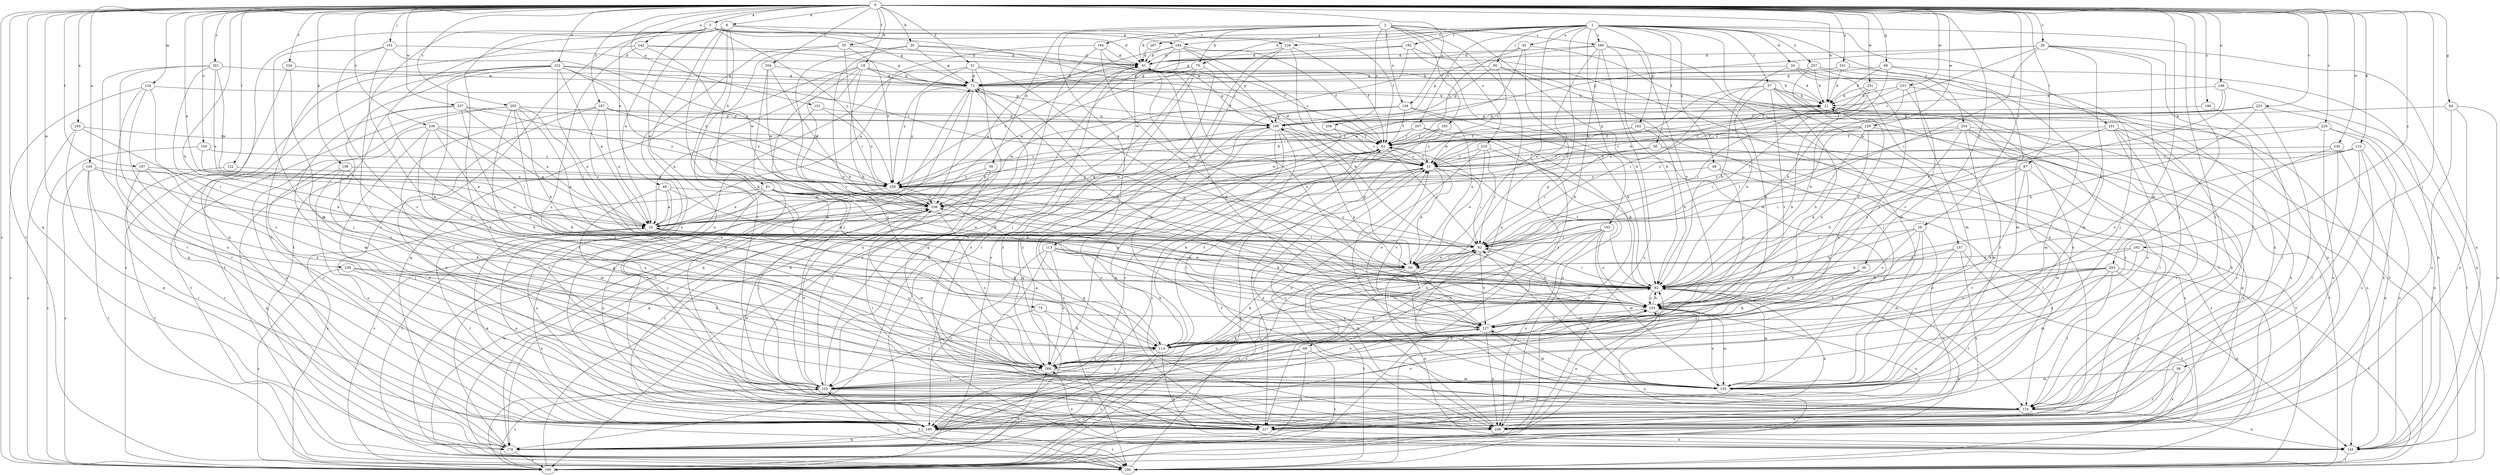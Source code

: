 strict digraph  {
0;
1;
2;
3;
8;
10;
18;
20;
21;
26;
28;
30;
31;
34;
39;
41;
42;
48;
49;
50;
51;
55;
56;
57;
61;
64;
68;
69;
72;
75;
79;
81;
82;
87;
90;
92;
94;
101;
103;
109;
110;
113;
114;
122;
124;
134;
135;
142;
143;
144;
145;
149;
150;
151;
155;
157;
162;
163;
164;
165;
176;
182;
183;
184;
185;
186;
187;
195;
197;
201;
204;
205;
206;
207;
208;
210;
217;
220;
222;
223;
224;
226;
227;
229;
230;
231;
233;
236;
237;
238;
239;
241;
245;
248;
251;
254;
257;
258;
262;
263;
267;
268;
269;
0 -> 3  [label=a];
0 -> 8  [label=a];
0 -> 10  [label=a];
0 -> 18  [label=b];
0 -> 20  [label=b];
0 -> 21  [label=b];
0 -> 26  [label=c];
0 -> 28  [label=c];
0 -> 30  [label=c];
0 -> 51  [label=f];
0 -> 55  [label=f];
0 -> 64  [label=g];
0 -> 68  [label=g];
0 -> 75  [label=h];
0 -> 87  [label=i];
0 -> 94  [label=j];
0 -> 101  [label=j];
0 -> 109  [label=k];
0 -> 110  [label=k];
0 -> 122  [label=l];
0 -> 134  [label=m];
0 -> 135  [label=m];
0 -> 142  [label=n];
0 -> 143  [label=n];
0 -> 144  [label=n];
0 -> 149  [label=o];
0 -> 150  [label=o];
0 -> 151  [label=o];
0 -> 176  [label=q];
0 -> 186  [label=s];
0 -> 187  [label=s];
0 -> 195  [label=s];
0 -> 197  [label=t];
0 -> 201  [label=t];
0 -> 204  [label=t];
0 -> 205  [label=t];
0 -> 206  [label=t];
0 -> 220  [label=v];
0 -> 222  [label=v];
0 -> 223  [label=v];
0 -> 224  [label=v];
0 -> 229  [label=w];
0 -> 230  [label=w];
0 -> 231  [label=w];
0 -> 233  [label=w];
0 -> 236  [label=w];
0 -> 237  [label=w];
0 -> 239  [label=x];
0 -> 241  [label=x];
0 -> 245  [label=x];
0 -> 262  [label=z];
0 -> 263  [label=z];
1 -> 34  [label=d];
1 -> 42  [label=e];
1 -> 48  [label=e];
1 -> 56  [label=f];
1 -> 57  [label=f];
1 -> 69  [label=g];
1 -> 79  [label=h];
1 -> 90  [label=i];
1 -> 124  [label=l];
1 -> 157  [label=p];
1 -> 162  [label=p];
1 -> 163  [label=p];
1 -> 164  [label=p];
1 -> 182  [label=r];
1 -> 195  [label=s];
1 -> 207  [label=u];
1 -> 226  [label=v];
1 -> 251  [label=y];
1 -> 254  [label=y];
1 -> 257  [label=y];
1 -> 267  [label=z];
1 -> 268  [label=z];
2 -> 39  [label=d];
2 -> 41  [label=d];
2 -> 79  [label=h];
2 -> 113  [label=k];
2 -> 135  [label=m];
2 -> 144  [label=n];
2 -> 183  [label=r];
2 -> 184  [label=r];
2 -> 208  [label=u];
2 -> 210  [label=u];
2 -> 217  [label=u];
2 -> 268  [label=z];
3 -> 41  [label=d];
3 -> 49  [label=e];
3 -> 61  [label=f];
3 -> 72  [label=g];
3 -> 103  [label=j];
3 -> 164  [label=p];
3 -> 176  [label=q];
3 -> 217  [label=u];
3 -> 248  [label=x];
3 -> 258  [label=y];
8 -> 10  [label=a];
8 -> 31  [label=c];
8 -> 81  [label=h];
8 -> 114  [label=k];
8 -> 124  [label=l];
8 -> 185  [label=r];
8 -> 206  [label=t];
8 -> 217  [label=u];
8 -> 226  [label=v];
10 -> 92  [label=i];
10 -> 165  [label=p];
10 -> 185  [label=r];
10 -> 269  [label=z];
18 -> 21  [label=b];
18 -> 72  [label=g];
18 -> 82  [label=h];
18 -> 103  [label=j];
18 -> 165  [label=p];
18 -> 176  [label=q];
18 -> 217  [label=u];
18 -> 238  [label=w];
20 -> 41  [label=d];
20 -> 61  [label=f];
20 -> 72  [label=g];
20 -> 155  [label=o];
20 -> 227  [label=v];
21 -> 41  [label=d];
21 -> 92  [label=i];
21 -> 135  [label=m];
21 -> 165  [label=p];
26 -> 31  [label=c];
26 -> 41  [label=d];
26 -> 92  [label=i];
26 -> 103  [label=j];
26 -> 124  [label=l];
26 -> 145  [label=n];
26 -> 155  [label=o];
26 -> 165  [label=p];
28 -> 82  [label=h];
28 -> 92  [label=i];
28 -> 135  [label=m];
28 -> 155  [label=o];
28 -> 227  [label=v];
28 -> 269  [label=z];
30 -> 82  [label=h];
30 -> 114  [label=k];
30 -> 155  [label=o];
30 -> 269  [label=z];
31 -> 21  [label=b];
31 -> 41  [label=d];
31 -> 50  [label=e];
31 -> 61  [label=f];
31 -> 92  [label=i];
31 -> 185  [label=r];
31 -> 227  [label=v];
31 -> 248  [label=x];
31 -> 258  [label=y];
34 -> 72  [label=g];
34 -> 82  [label=h];
34 -> 135  [label=m];
34 -> 185  [label=r];
34 -> 217  [label=u];
39 -> 103  [label=j];
39 -> 176  [label=q];
39 -> 258  [label=y];
41 -> 72  [label=g];
41 -> 155  [label=o];
41 -> 165  [label=p];
41 -> 258  [label=y];
42 -> 10  [label=a];
42 -> 41  [label=d];
42 -> 50  [label=e];
42 -> 61  [label=f];
42 -> 114  [label=k];
48 -> 124  [label=l];
48 -> 155  [label=o];
48 -> 258  [label=y];
49 -> 10  [label=a];
49 -> 50  [label=e];
49 -> 103  [label=j];
49 -> 217  [label=u];
49 -> 238  [label=w];
50 -> 82  [label=h];
50 -> 92  [label=i];
50 -> 114  [label=k];
50 -> 124  [label=l];
50 -> 145  [label=n];
50 -> 165  [label=p];
50 -> 206  [label=t];
50 -> 227  [label=v];
51 -> 61  [label=f];
51 -> 72  [label=g];
51 -> 82  [label=h];
51 -> 206  [label=t];
51 -> 217  [label=u];
51 -> 258  [label=y];
55 -> 41  [label=d];
55 -> 92  [label=i];
55 -> 185  [label=r];
55 -> 217  [label=u];
55 -> 258  [label=y];
56 -> 31  [label=c];
56 -> 92  [label=i];
56 -> 195  [label=s];
56 -> 206  [label=t];
56 -> 258  [label=y];
57 -> 21  [label=b];
57 -> 82  [label=h];
57 -> 92  [label=i];
57 -> 114  [label=k];
57 -> 206  [label=t];
57 -> 217  [label=u];
57 -> 227  [label=v];
57 -> 238  [label=w];
61 -> 31  [label=c];
61 -> 92  [label=i];
61 -> 114  [label=k];
61 -> 176  [label=q];
61 -> 238  [label=w];
64 -> 145  [label=n];
64 -> 165  [label=p];
64 -> 217  [label=u];
64 -> 248  [label=x];
68 -> 21  [label=b];
68 -> 72  [label=g];
68 -> 82  [label=h];
68 -> 103  [label=j];
68 -> 145  [label=n];
69 -> 103  [label=j];
69 -> 176  [label=q];
69 -> 195  [label=s];
69 -> 269  [label=z];
72 -> 21  [label=b];
72 -> 155  [label=o];
72 -> 176  [label=q];
72 -> 206  [label=t];
72 -> 258  [label=y];
75 -> 103  [label=j];
75 -> 114  [label=k];
75 -> 227  [label=v];
79 -> 72  [label=g];
79 -> 103  [label=j];
79 -> 176  [label=q];
79 -> 185  [label=r];
79 -> 238  [label=w];
81 -> 10  [label=a];
81 -> 50  [label=e];
81 -> 82  [label=h];
81 -> 92  [label=i];
81 -> 103  [label=j];
81 -> 155  [label=o];
81 -> 195  [label=s];
81 -> 206  [label=t];
81 -> 217  [label=u];
81 -> 238  [label=w];
82 -> 61  [label=f];
82 -> 92  [label=i];
82 -> 114  [label=k];
82 -> 124  [label=l];
82 -> 135  [label=m];
82 -> 155  [label=o];
87 -> 82  [label=h];
87 -> 92  [label=i];
87 -> 114  [label=k];
87 -> 135  [label=m];
87 -> 217  [label=u];
87 -> 258  [label=y];
90 -> 31  [label=c];
90 -> 72  [label=g];
90 -> 103  [label=j];
90 -> 165  [label=p];
90 -> 206  [label=t];
92 -> 50  [label=e];
92 -> 135  [label=m];
92 -> 185  [label=r];
92 -> 195  [label=s];
92 -> 227  [label=v];
92 -> 258  [label=y];
94 -> 135  [label=m];
94 -> 185  [label=r];
94 -> 248  [label=x];
101 -> 41  [label=d];
101 -> 114  [label=k];
101 -> 135  [label=m];
101 -> 258  [label=y];
101 -> 269  [label=z];
103 -> 41  [label=d];
103 -> 82  [label=h];
103 -> 124  [label=l];
103 -> 155  [label=o];
103 -> 195  [label=s];
103 -> 206  [label=t];
103 -> 238  [label=w];
109 -> 135  [label=m];
109 -> 176  [label=q];
109 -> 217  [label=u];
109 -> 258  [label=y];
109 -> 269  [label=z];
110 -> 31  [label=c];
110 -> 124  [label=l];
110 -> 145  [label=n];
110 -> 155  [label=o];
110 -> 217  [label=u];
110 -> 258  [label=y];
113 -> 50  [label=e];
113 -> 82  [label=h];
113 -> 114  [label=k];
113 -> 185  [label=r];
113 -> 227  [label=v];
113 -> 248  [label=x];
113 -> 269  [label=z];
114 -> 10  [label=a];
114 -> 61  [label=f];
114 -> 145  [label=n];
114 -> 176  [label=q];
114 -> 195  [label=s];
114 -> 227  [label=v];
114 -> 269  [label=z];
122 -> 206  [label=t];
122 -> 258  [label=y];
124 -> 72  [label=g];
124 -> 145  [label=n];
124 -> 185  [label=r];
124 -> 217  [label=u];
124 -> 248  [label=x];
134 -> 21  [label=b];
134 -> 185  [label=r];
134 -> 195  [label=s];
134 -> 248  [label=x];
134 -> 269  [label=z];
135 -> 31  [label=c];
135 -> 92  [label=i];
135 -> 155  [label=o];
135 -> 227  [label=v];
135 -> 238  [label=w];
142 -> 41  [label=d];
142 -> 72  [label=g];
142 -> 185  [label=r];
142 -> 238  [label=w];
142 -> 269  [label=z];
143 -> 155  [label=o];
143 -> 185  [label=r];
143 -> 195  [label=s];
143 -> 206  [label=t];
143 -> 258  [label=y];
144 -> 50  [label=e];
144 -> 61  [label=f];
144 -> 82  [label=h];
144 -> 165  [label=p];
144 -> 176  [label=q];
144 -> 238  [label=w];
145 -> 206  [label=t];
145 -> 269  [label=z];
149 -> 21  [label=b];
149 -> 50  [label=e];
149 -> 61  [label=f];
149 -> 145  [label=n];
150 -> 10  [label=a];
150 -> 31  [label=c];
150 -> 195  [label=s];
151 -> 10  [label=a];
151 -> 165  [label=p];
151 -> 258  [label=y];
155 -> 21  [label=b];
155 -> 72  [label=g];
155 -> 82  [label=h];
155 -> 135  [label=m];
155 -> 165  [label=p];
155 -> 176  [label=q];
155 -> 195  [label=s];
155 -> 217  [label=u];
155 -> 227  [label=v];
155 -> 238  [label=w];
157 -> 50  [label=e];
157 -> 82  [label=h];
157 -> 206  [label=t];
157 -> 217  [label=u];
157 -> 248  [label=x];
162 -> 61  [label=f];
162 -> 82  [label=h];
162 -> 195  [label=s];
162 -> 238  [label=w];
163 -> 92  [label=i];
163 -> 114  [label=k];
163 -> 135  [label=m];
163 -> 155  [label=o];
163 -> 185  [label=r];
163 -> 248  [label=x];
163 -> 269  [label=z];
164 -> 10  [label=a];
164 -> 31  [label=c];
164 -> 41  [label=d];
164 -> 61  [label=f];
164 -> 145  [label=n];
164 -> 165  [label=p];
164 -> 195  [label=s];
165 -> 61  [label=f];
165 -> 124  [label=l];
165 -> 206  [label=t];
165 -> 217  [label=u];
165 -> 248  [label=x];
165 -> 269  [label=z];
176 -> 72  [label=g];
176 -> 92  [label=i];
176 -> 195  [label=s];
182 -> 41  [label=d];
182 -> 72  [label=g];
182 -> 82  [label=h];
182 -> 238  [label=w];
182 -> 248  [label=x];
183 -> 31  [label=c];
183 -> 61  [label=f];
183 -> 185  [label=r];
183 -> 217  [label=u];
184 -> 10  [label=a];
184 -> 41  [label=d];
184 -> 50  [label=e];
184 -> 155  [label=o];
184 -> 217  [label=u];
185 -> 10  [label=a];
185 -> 21  [label=b];
185 -> 82  [label=h];
185 -> 155  [label=o];
185 -> 176  [label=q];
185 -> 206  [label=t];
186 -> 124  [label=l];
186 -> 165  [label=p];
187 -> 10  [label=a];
187 -> 92  [label=i];
187 -> 103  [label=j];
187 -> 165  [label=p];
187 -> 248  [label=x];
187 -> 258  [label=y];
195 -> 31  [label=c];
195 -> 41  [label=d];
195 -> 103  [label=j];
195 -> 269  [label=z];
197 -> 103  [label=j];
197 -> 114  [label=k];
197 -> 185  [label=r];
197 -> 258  [label=y];
201 -> 10  [label=a];
201 -> 72  [label=g];
201 -> 114  [label=k];
201 -> 185  [label=r];
201 -> 217  [label=u];
201 -> 238  [label=w];
204 -> 72  [label=g];
204 -> 82  [label=h];
204 -> 238  [label=w];
204 -> 269  [label=z];
205 -> 50  [label=e];
205 -> 82  [label=h];
205 -> 92  [label=i];
205 -> 114  [label=k];
205 -> 145  [label=n];
205 -> 165  [label=p];
205 -> 206  [label=t];
205 -> 269  [label=z];
206 -> 61  [label=f];
206 -> 82  [label=h];
206 -> 92  [label=i];
206 -> 103  [label=j];
206 -> 238  [label=w];
207 -> 10  [label=a];
207 -> 61  [label=f];
207 -> 195  [label=s];
207 -> 248  [label=x];
207 -> 258  [label=y];
208 -> 31  [label=c];
208 -> 61  [label=f];
208 -> 269  [label=z];
210 -> 31  [label=c];
210 -> 50  [label=e];
210 -> 82  [label=h];
210 -> 92  [label=i];
210 -> 248  [label=x];
217 -> 10  [label=a];
217 -> 145  [label=n];
220 -> 61  [label=f];
220 -> 145  [label=n];
220 -> 217  [label=u];
220 -> 248  [label=x];
220 -> 258  [label=y];
222 -> 10  [label=a];
222 -> 31  [label=c];
222 -> 50  [label=e];
222 -> 72  [label=g];
222 -> 103  [label=j];
222 -> 176  [label=q];
222 -> 206  [label=t];
222 -> 238  [label=w];
222 -> 258  [label=y];
222 -> 269  [label=z];
223 -> 31  [label=c];
223 -> 82  [label=h];
223 -> 124  [label=l];
223 -> 165  [label=p];
223 -> 206  [label=t];
224 -> 72  [label=g];
224 -> 195  [label=s];
224 -> 269  [label=z];
226 -> 41  [label=d];
226 -> 61  [label=f];
226 -> 82  [label=h];
226 -> 135  [label=m];
226 -> 195  [label=s];
227 -> 31  [label=c];
227 -> 41  [label=d];
227 -> 114  [label=k];
227 -> 135  [label=m];
227 -> 248  [label=x];
229 -> 31  [label=c];
229 -> 61  [label=f];
229 -> 82  [label=h];
229 -> 92  [label=i];
229 -> 155  [label=o];
229 -> 185  [label=r];
230 -> 31  [label=c];
230 -> 124  [label=l];
230 -> 145  [label=n];
230 -> 269  [label=z];
231 -> 10  [label=a];
231 -> 21  [label=b];
231 -> 92  [label=i];
231 -> 227  [label=v];
231 -> 238  [label=w];
233 -> 21  [label=b];
233 -> 61  [label=f];
233 -> 82  [label=h];
233 -> 227  [label=v];
233 -> 248  [label=x];
236 -> 82  [label=h];
236 -> 114  [label=k];
236 -> 195  [label=s];
236 -> 248  [label=x];
237 -> 10  [label=a];
237 -> 114  [label=k];
237 -> 135  [label=m];
237 -> 155  [label=o];
237 -> 165  [label=p];
237 -> 258  [label=y];
238 -> 10  [label=a];
238 -> 124  [label=l];
238 -> 185  [label=r];
238 -> 269  [label=z];
239 -> 10  [label=a];
239 -> 61  [label=f];
239 -> 92  [label=i];
239 -> 155  [label=o];
239 -> 185  [label=r];
239 -> 248  [label=x];
239 -> 269  [label=z];
241 -> 21  [label=b];
241 -> 72  [label=g];
241 -> 135  [label=m];
245 -> 61  [label=f];
245 -> 92  [label=i];
245 -> 176  [label=q];
245 -> 195  [label=s];
248 -> 31  [label=c];
248 -> 155  [label=o];
248 -> 238  [label=w];
251 -> 61  [label=f];
251 -> 124  [label=l];
251 -> 155  [label=o];
251 -> 185  [label=r];
251 -> 206  [label=t];
251 -> 248  [label=x];
254 -> 61  [label=f];
254 -> 92  [label=i];
254 -> 114  [label=k];
254 -> 135  [label=m];
254 -> 145  [label=n];
254 -> 176  [label=q];
254 -> 206  [label=t];
257 -> 21  [label=b];
257 -> 72  [label=g];
257 -> 135  [label=m];
257 -> 217  [label=u];
257 -> 227  [label=v];
258 -> 21  [label=b];
258 -> 195  [label=s];
258 -> 238  [label=w];
262 -> 50  [label=e];
262 -> 217  [label=u];
262 -> 227  [label=v];
262 -> 269  [label=z];
263 -> 82  [label=h];
263 -> 124  [label=l];
263 -> 135  [label=m];
263 -> 145  [label=n];
263 -> 155  [label=o];
263 -> 206  [label=t];
263 -> 227  [label=v];
263 -> 269  [label=z];
267 -> 41  [label=d];
268 -> 41  [label=d];
268 -> 50  [label=e];
268 -> 82  [label=h];
268 -> 114  [label=k];
268 -> 135  [label=m];
268 -> 155  [label=o];
268 -> 165  [label=p];
268 -> 195  [label=s];
269 -> 61  [label=f];
269 -> 82  [label=h];
269 -> 103  [label=j];
269 -> 135  [label=m];
269 -> 227  [label=v];
}
